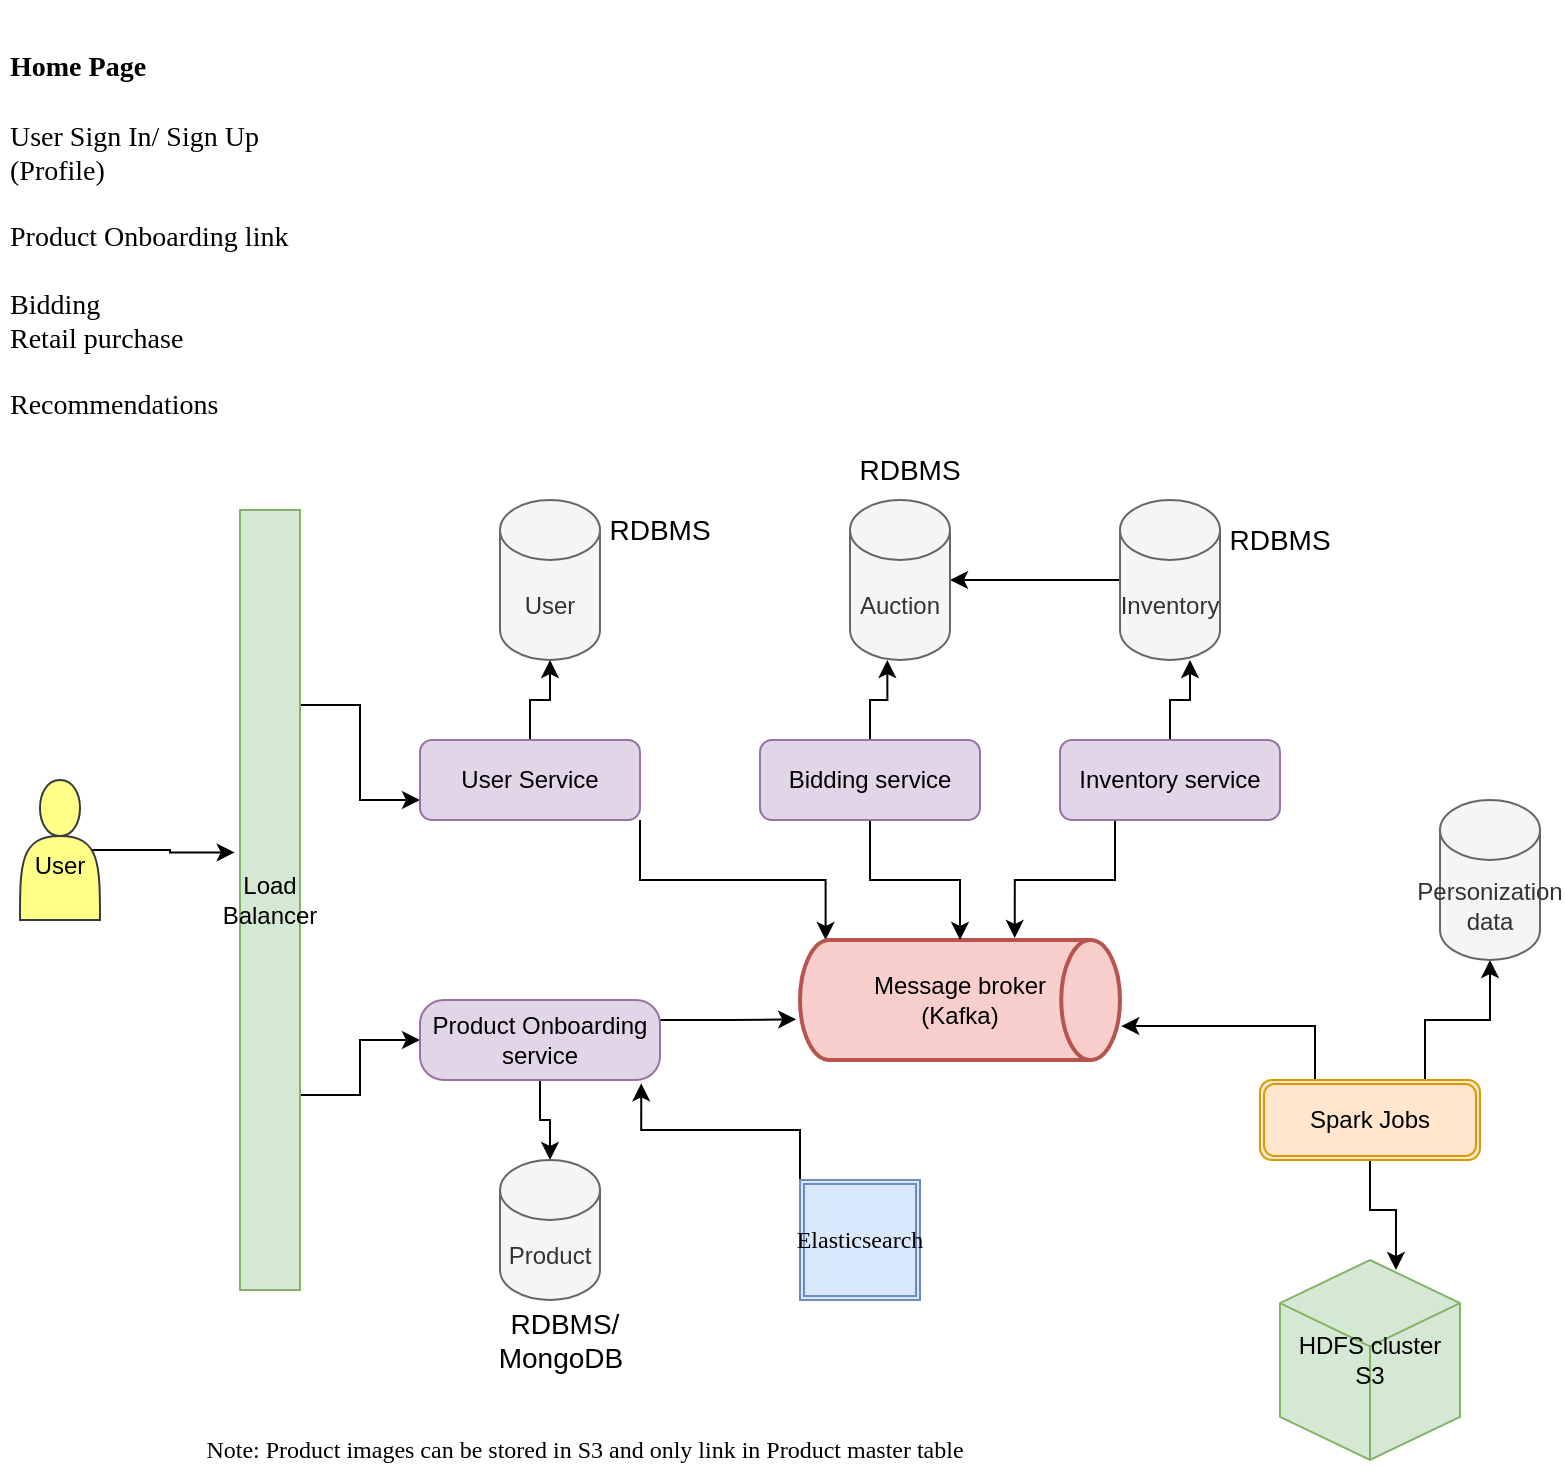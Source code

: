 <mxfile version="20.3.6" type="device" pages="4"><diagram id="lukH3p5fO8p1oxx2QixE" name="Home"><mxGraphModel dx="980" dy="353" grid="1" gridSize="10" guides="1" tooltips="1" connect="1" arrows="1" fold="1" page="1" pageScale="1" pageWidth="850" pageHeight="1100" math="0" shadow="0"><root><mxCell id="0"/><mxCell id="1" parent="0"/><mxCell id="ADfXG-Dv-oqGzgOduL9Z-9" style="edgeStyle=orthogonalEdgeStyle;rounded=0;orthogonalLoop=1;jettySize=auto;html=1;exitX=0.25;exitY=0;exitDx=0;exitDy=0;entryX=0;entryY=0.75;entryDx=0;entryDy=0;" parent="1" source="p2Y91MZjfu_9ifiU-SCw-3" target="p2Y91MZjfu_9ifiU-SCw-4" edge="1"><mxGeometry relative="1" as="geometry"/></mxCell><mxCell id="ADfXG-Dv-oqGzgOduL9Z-10" style="edgeStyle=orthogonalEdgeStyle;rounded=0;orthogonalLoop=1;jettySize=auto;html=1;exitX=0.75;exitY=0;exitDx=0;exitDy=0;entryX=0;entryY=0.5;entryDx=0;entryDy=0;" parent="1" source="p2Y91MZjfu_9ifiU-SCw-3" target="p2Y91MZjfu_9ifiU-SCw-5" edge="1"><mxGeometry relative="1" as="geometry"/></mxCell><mxCell id="p2Y91MZjfu_9ifiU-SCw-3" value="Load Balancer" style="rounded=0;whiteSpace=wrap;html=1;direction=south;flipV=1;flipH=0;fillColor=#d5e8d4;strokeColor=#82b366;" parent="1" vertex="1"><mxGeometry x="180" y="255" width="30" height="390" as="geometry"/></mxCell><mxCell id="p2Y91MZjfu_9ifiU-SCw-8" style="edgeStyle=orthogonalEdgeStyle;rounded=0;orthogonalLoop=1;jettySize=auto;html=1;exitX=0.5;exitY=0;exitDx=0;exitDy=0;entryX=0.5;entryY=1;entryDx=0;entryDy=0;entryPerimeter=0;fontSize=14;" parent="1" source="p2Y91MZjfu_9ifiU-SCw-4" target="p2Y91MZjfu_9ifiU-SCw-6" edge="1"><mxGeometry relative="1" as="geometry"/></mxCell><mxCell id="ADfXG-Dv-oqGzgOduL9Z-7" style="edgeStyle=orthogonalEdgeStyle;rounded=0;orthogonalLoop=1;jettySize=auto;html=1;exitX=1;exitY=1;exitDx=0;exitDy=0;entryX=0.08;entryY=0;entryDx=0;entryDy=0;entryPerimeter=0;" parent="1" source="p2Y91MZjfu_9ifiU-SCw-4" target="ADfXG-Dv-oqGzgOduL9Z-5" edge="1"><mxGeometry relative="1" as="geometry"/></mxCell><mxCell id="p2Y91MZjfu_9ifiU-SCw-4" value="User Service" style="rounded=1;whiteSpace=wrap;html=1;fillColor=#e1d5e7;strokeColor=#9673a6;" parent="1" vertex="1"><mxGeometry x="270" y="370" width="110" height="40" as="geometry"/></mxCell><mxCell id="p2Y91MZjfu_9ifiU-SCw-9" style="edgeStyle=orthogonalEdgeStyle;rounded=0;orthogonalLoop=1;jettySize=auto;html=1;exitX=0.5;exitY=1;exitDx=0;exitDy=0;entryX=0.5;entryY=0;entryDx=0;entryDy=0;entryPerimeter=0;fontSize=14;" parent="1" source="p2Y91MZjfu_9ifiU-SCw-5" target="p2Y91MZjfu_9ifiU-SCw-7" edge="1"><mxGeometry relative="1" as="geometry"/></mxCell><mxCell id="ADfXG-Dv-oqGzgOduL9Z-6" style="edgeStyle=orthogonalEdgeStyle;rounded=0;orthogonalLoop=1;jettySize=auto;html=1;exitX=1;exitY=0.25;exitDx=0;exitDy=0;entryX=-0.012;entryY=0.661;entryDx=0;entryDy=0;entryPerimeter=0;" parent="1" source="p2Y91MZjfu_9ifiU-SCw-5" target="ADfXG-Dv-oqGzgOduL9Z-5" edge="1"><mxGeometry relative="1" as="geometry"/></mxCell><mxCell id="p2Y91MZjfu_9ifiU-SCw-5" value="Product Onboarding service" style="rounded=1;whiteSpace=wrap;html=1;arcSize=30;fillColor=#e1d5e7;strokeColor=#9673a6;" parent="1" vertex="1"><mxGeometry x="270" y="500" width="120" height="40" as="geometry"/></mxCell><mxCell id="p2Y91MZjfu_9ifiU-SCw-6" value="User" style="shape=cylinder3;whiteSpace=wrap;html=1;boundedLbl=1;backgroundOutline=1;size=15;fillColor=#f5f5f5;fontColor=#333333;strokeColor=#666666;" parent="1" vertex="1"><mxGeometry x="310" y="250" width="50" height="80" as="geometry"/></mxCell><mxCell id="p2Y91MZjfu_9ifiU-SCw-7" value="Product" style="shape=cylinder3;whiteSpace=wrap;html=1;boundedLbl=1;backgroundOutline=1;size=15;fillColor=#f5f5f5;fontColor=#333333;strokeColor=#666666;" parent="1" vertex="1"><mxGeometry x="310" y="580" width="50" height="70" as="geometry"/></mxCell><mxCell id="p2Y91MZjfu_9ifiU-SCw-10" value="RDBMS" style="text;html=1;strokeColor=none;fillColor=none;align=center;verticalAlign=middle;whiteSpace=wrap;rounded=0;fontSize=14;" parent="1" vertex="1"><mxGeometry x="360" y="250" width="60" height="30" as="geometry"/></mxCell><mxCell id="p2Y91MZjfu_9ifiU-SCw-11" value="&amp;nbsp;RDBMS/ MongoDB" style="text;html=1;strokeColor=none;fillColor=none;align=center;verticalAlign=middle;whiteSpace=wrap;rounded=0;fontSize=14;" parent="1" vertex="1"><mxGeometry x="293.75" y="660" width="92.5" height="20" as="geometry"/></mxCell><mxCell id="KVOFIjmqTLxlhjPwU1nW-2" style="edgeStyle=orthogonalEdgeStyle;rounded=0;orthogonalLoop=1;jettySize=auto;html=1;exitX=0;exitY=0.5;exitDx=0;exitDy=0;exitPerimeter=0;entryX=1;entryY=0.5;entryDx=0;entryDy=0;entryPerimeter=0;" edge="1" parent="1" source="p2Y91MZjfu_9ifiU-SCw-13" target="KVOFIjmqTLxlhjPwU1nW-1"><mxGeometry relative="1" as="geometry"/></mxCell><mxCell id="p2Y91MZjfu_9ifiU-SCw-13" value="Inventory" style="shape=cylinder3;whiteSpace=wrap;html=1;boundedLbl=1;backgroundOutline=1;size=15;fillColor=#f5f5f5;fontColor=#333333;strokeColor=#666666;" parent="1" vertex="1"><mxGeometry x="620" y="250" width="50" height="80" as="geometry"/></mxCell><mxCell id="p2Y91MZjfu_9ifiU-SCw-19" style="edgeStyle=orthogonalEdgeStyle;rounded=0;orthogonalLoop=1;jettySize=auto;html=1;exitX=0.5;exitY=0;exitDx=0;exitDy=0;entryX=0.7;entryY=1;entryDx=0;entryDy=0;entryPerimeter=0;fontSize=14;" parent="1" source="p2Y91MZjfu_9ifiU-SCw-15" target="p2Y91MZjfu_9ifiU-SCw-13" edge="1"><mxGeometry relative="1" as="geometry"/></mxCell><mxCell id="ADfXG-Dv-oqGzgOduL9Z-8" style="edgeStyle=orthogonalEdgeStyle;rounded=0;orthogonalLoop=1;jettySize=auto;html=1;exitX=0.25;exitY=1;exitDx=0;exitDy=0;entryX=0.671;entryY=-0.017;entryDx=0;entryDy=0;entryPerimeter=0;" parent="1" source="p2Y91MZjfu_9ifiU-SCw-15" target="ADfXG-Dv-oqGzgOduL9Z-5" edge="1"><mxGeometry relative="1" as="geometry"/></mxCell><mxCell id="p2Y91MZjfu_9ifiU-SCw-15" value="Inventory service" style="rounded=1;whiteSpace=wrap;html=1;fillColor=#e1d5e7;strokeColor=#9673a6;" parent="1" vertex="1"><mxGeometry x="590" y="370" width="110" height="40" as="geometry"/></mxCell><mxCell id="p2Y91MZjfu_9ifiU-SCw-17" value="RDBMS" style="text;html=1;strokeColor=none;fillColor=none;align=center;verticalAlign=middle;whiteSpace=wrap;rounded=0;fontSize=14;" parent="1" vertex="1"><mxGeometry x="670" y="255" width="60" height="30" as="geometry"/></mxCell><mxCell id="ADfXG-Dv-oqGzgOduL9Z-17" style="edgeStyle=orthogonalEdgeStyle;rounded=0;orthogonalLoop=1;jettySize=auto;html=1;exitX=0.9;exitY=0.5;exitDx=0;exitDy=0;exitPerimeter=0;entryX=0.561;entryY=1.089;entryDx=0;entryDy=0;entryPerimeter=0;" parent="1" source="ADfXG-Dv-oqGzgOduL9Z-3" target="p2Y91MZjfu_9ifiU-SCw-3" edge="1"><mxGeometry relative="1" as="geometry"/></mxCell><mxCell id="ADfXG-Dv-oqGzgOduL9Z-3" value="&lt;br&gt;User" style="shape=actor;whiteSpace=wrap;html=1;fillColor=#ffff88;strokeColor=#36393d;" parent="1" vertex="1"><mxGeometry x="70" y="390" width="40" height="70" as="geometry"/></mxCell><mxCell id="ADfXG-Dv-oqGzgOduL9Z-5" value="Message broker&lt;br&gt;(Kafka)" style="strokeWidth=2;html=1;shape=mxgraph.flowchart.direct_data;whiteSpace=wrap;fillColor=#f8cecc;strokeColor=#b85450;" parent="1" vertex="1"><mxGeometry x="460" y="470" width="160" height="60" as="geometry"/></mxCell><mxCell id="ADfXG-Dv-oqGzgOduL9Z-14" style="edgeStyle=orthogonalEdgeStyle;rounded=0;orthogonalLoop=1;jettySize=auto;html=1;exitX=0.5;exitY=1;exitDx=0;exitDy=0;entryX=0.644;entryY=0.05;entryDx=0;entryDy=0;entryPerimeter=0;" parent="1" source="ADfXG-Dv-oqGzgOduL9Z-12" target="ADfXG-Dv-oqGzgOduL9Z-13" edge="1"><mxGeometry relative="1" as="geometry"/></mxCell><mxCell id="ADfXG-Dv-oqGzgOduL9Z-16" style="edgeStyle=orthogonalEdgeStyle;rounded=0;orthogonalLoop=1;jettySize=auto;html=1;exitX=0.25;exitY=0;exitDx=0;exitDy=0;entryX=1.004;entryY=0.717;entryDx=0;entryDy=0;entryPerimeter=0;" parent="1" source="ADfXG-Dv-oqGzgOduL9Z-12" target="ADfXG-Dv-oqGzgOduL9Z-5" edge="1"><mxGeometry relative="1" as="geometry"/></mxCell><mxCell id="KVOFIjmqTLxlhjPwU1nW-7" style="edgeStyle=orthogonalEdgeStyle;rounded=0;orthogonalLoop=1;jettySize=auto;html=1;exitX=0.75;exitY=0;exitDx=0;exitDy=0;entryX=0.5;entryY=1;entryDx=0;entryDy=0;entryPerimeter=0;" edge="1" parent="1" source="ADfXG-Dv-oqGzgOduL9Z-12" target="KVOFIjmqTLxlhjPwU1nW-5"><mxGeometry relative="1" as="geometry"/></mxCell><mxCell id="ADfXG-Dv-oqGzgOduL9Z-12" value="Spark Jobs" style="shape=ext;double=1;rounded=1;whiteSpace=wrap;html=1;fillColor=#ffe6cc;strokeColor=#d79b00;" parent="1" vertex="1"><mxGeometry x="690" y="540" width="110" height="40" as="geometry"/></mxCell><mxCell id="ADfXG-Dv-oqGzgOduL9Z-13" value="HDFS cluster S3" style="html=1;whiteSpace=wrap;shape=isoCube2;backgroundOutline=1;isoAngle=15;fillColor=#d5e8d4;strokeColor=#82b366;" parent="1" vertex="1"><mxGeometry x="700" y="630" width="90" height="100" as="geometry"/></mxCell><mxCell id="ADfXG-Dv-oqGzgOduL9Z-19" value="&lt;h1&gt;&lt;font face=&quot;Verdana&quot;&gt;&lt;span style=&quot;font-size: 14px;&quot;&gt;Home Page&lt;/span&gt;&lt;/font&gt;&lt;/h1&gt;&lt;div&gt;&lt;font face=&quot;Verdana&quot;&gt;&lt;span style=&quot;font-size: 14px;&quot;&gt;User Sign In/ Sign Up (Profile)&lt;/span&gt;&lt;/font&gt;&lt;/div&gt;&lt;div&gt;&lt;font face=&quot;Verdana&quot;&gt;&lt;span style=&quot;font-size: 14px;&quot;&gt;&lt;br&gt;&lt;/span&gt;&lt;/font&gt;&lt;/div&gt;&lt;div&gt;&lt;font face=&quot;Verdana&quot;&gt;&lt;span style=&quot;font-size: 14px;&quot;&gt;Product Onboarding link&lt;/span&gt;&lt;/font&gt;&lt;/div&gt;&lt;div&gt;&lt;font face=&quot;Verdana&quot;&gt;&lt;span style=&quot;font-size: 14px;&quot;&gt;&lt;br&gt;&lt;/span&gt;&lt;/font&gt;&lt;/div&gt;&lt;div&gt;&lt;font face=&quot;Verdana&quot;&gt;&lt;span style=&quot;font-size: 14px;&quot;&gt;Bidding&lt;/span&gt;&lt;/font&gt;&lt;/div&gt;&lt;div&gt;&lt;font face=&quot;Verdana&quot;&gt;&lt;span style=&quot;font-size: 14px;&quot;&gt;Retail purchase&lt;/span&gt;&lt;/font&gt;&lt;/div&gt;&lt;div&gt;&lt;font face=&quot;Verdana&quot;&gt;&lt;span style=&quot;font-size: 14px;&quot;&gt;&lt;br&gt;&lt;/span&gt;&lt;/font&gt;&lt;/div&gt;&lt;div&gt;&lt;font face=&quot;Verdana&quot;&gt;&lt;span style=&quot;font-size: 14px;&quot;&gt;Recommendations&lt;/span&gt;&lt;/font&gt;&lt;/div&gt;&lt;div&gt;&lt;font face=&quot;Verdana&quot;&gt;&lt;span style=&quot;font-size: 14px;&quot;&gt;&lt;br&gt;&lt;/span&gt;&lt;/font&gt;&lt;/div&gt;&lt;div&gt;&lt;font face=&quot;Verdana&quot;&gt;&lt;span style=&quot;font-size: 14px;&quot;&gt;&lt;br&gt;&lt;/span&gt;&lt;/font&gt;&lt;/div&gt;" style="text;html=1;strokeColor=none;fillColor=none;spacing=5;spacingTop=-20;whiteSpace=wrap;overflow=hidden;rounded=0;" parent="1" vertex="1"><mxGeometry x="60" y="10" width="160" height="230" as="geometry"/></mxCell><mxCell id="ADfXG-Dv-oqGzgOduL9Z-23" style="edgeStyle=orthogonalEdgeStyle;rounded=0;orthogonalLoop=1;jettySize=auto;html=1;exitX=0;exitY=0;exitDx=0;exitDy=0;entryX=0.922;entryY=1.042;entryDx=0;entryDy=0;entryPerimeter=0;fontFamily=Verdana;fontSize=14;" parent="1" source="ADfXG-Dv-oqGzgOduL9Z-22" target="p2Y91MZjfu_9ifiU-SCw-5" edge="1"><mxGeometry relative="1" as="geometry"/></mxCell><mxCell id="ADfXG-Dv-oqGzgOduL9Z-22" value="&lt;font style=&quot;font-size: 12px;&quot;&gt;Elasticsearch&lt;/font&gt;" style="shape=ext;double=1;whiteSpace=wrap;html=1;aspect=fixed;fontFamily=Verdana;fontSize=14;fillColor=#dae8fc;strokeColor=#6c8ebf;" parent="1" vertex="1"><mxGeometry x="460" y="590" width="60" height="60" as="geometry"/></mxCell><mxCell id="j3RKpVWOJbius33-pxmI-1" value="Note: Product images can be stored in S3 and only link in Product master table" style="text;html=1;strokeColor=none;fillColor=none;align=center;verticalAlign=middle;whiteSpace=wrap;rounded=0;fontFamily=Verdana;fontSize=12;" parent="1" vertex="1"><mxGeometry x="125" y="710" width="455" height="30" as="geometry"/></mxCell><mxCell id="KVOFIjmqTLxlhjPwU1nW-1" value="Auction" style="shape=cylinder3;whiteSpace=wrap;html=1;boundedLbl=1;backgroundOutline=1;size=15;fillColor=#f5f5f5;fontColor=#333333;strokeColor=#666666;" vertex="1" parent="1"><mxGeometry x="485" y="250" width="50" height="80" as="geometry"/></mxCell><mxCell id="KVOFIjmqTLxlhjPwU1nW-3" value="RDBMS" style="text;html=1;strokeColor=none;fillColor=none;align=center;verticalAlign=middle;whiteSpace=wrap;rounded=0;fontSize=14;" vertex="1" parent="1"><mxGeometry x="485" y="220" width="60" height="30" as="geometry"/></mxCell><mxCell id="KVOFIjmqTLxlhjPwU1nW-5" value="Personization data" style="shape=cylinder3;whiteSpace=wrap;html=1;boundedLbl=1;backgroundOutline=1;size=15;fillColor=#f5f5f5;fontColor=#333333;strokeColor=#666666;" vertex="1" parent="1"><mxGeometry x="780" y="400" width="50" height="80" as="geometry"/></mxCell><mxCell id="_g8vi9ZaPrAj5aMDph7i-2" style="edgeStyle=orthogonalEdgeStyle;rounded=0;orthogonalLoop=1;jettySize=auto;html=1;exitX=0.5;exitY=0;exitDx=0;exitDy=0;entryX=0.373;entryY=1;entryDx=0;entryDy=0;entryPerimeter=0;" edge="1" parent="1" source="_g8vi9ZaPrAj5aMDph7i-1" target="KVOFIjmqTLxlhjPwU1nW-1"><mxGeometry relative="1" as="geometry"/></mxCell><mxCell id="_g8vi9ZaPrAj5aMDph7i-3" style="edgeStyle=orthogonalEdgeStyle;rounded=0;orthogonalLoop=1;jettySize=auto;html=1;exitX=0.5;exitY=1;exitDx=0;exitDy=0;" edge="1" parent="1" source="_g8vi9ZaPrAj5aMDph7i-1" target="ADfXG-Dv-oqGzgOduL9Z-5"><mxGeometry relative="1" as="geometry"/></mxCell><mxCell id="_g8vi9ZaPrAj5aMDph7i-1" value="Bidding service" style="rounded=1;whiteSpace=wrap;html=1;fillColor=#e1d5e7;strokeColor=#9673a6;" vertex="1" parent="1"><mxGeometry x="440" y="370" width="110" height="40" as="geometry"/></mxCell></root></mxGraphModel></diagram><diagram name="Search" id="cRb8NhNUZu5Jzl_0122Q"><mxGraphModel dx="980" dy="353" grid="1" gridSize="10" guides="1" tooltips="1" connect="1" arrows="1" fold="1" page="1" pageScale="1" pageWidth="850" pageHeight="1100" math="0" shadow="0"><root><mxCell id="mK_ak25LHupeNNMOs3RE-0"/><mxCell id="mK_ak25LHupeNNMOs3RE-1" parent="mK_ak25LHupeNNMOs3RE-0"/><mxCell id="mK_ak25LHupeNNMOs3RE-2" style="edgeStyle=orthogonalEdgeStyle;rounded=0;orthogonalLoop=1;jettySize=auto;html=1;exitX=0.25;exitY=0;exitDx=0;exitDy=0;entryX=0;entryY=0.75;entryDx=0;entryDy=0;" parent="mK_ak25LHupeNNMOs3RE-1" source="mK_ak25LHupeNNMOs3RE-4" target="mK_ak25LHupeNNMOs3RE-7" edge="1"><mxGeometry relative="1" as="geometry"/></mxCell><mxCell id="mK_ak25LHupeNNMOs3RE-4" value="Load Balancer" style="rounded=0;whiteSpace=wrap;html=1;direction=south;flipV=1;flipH=0;fillColor=#d5e8d4;strokeColor=#82b366;" parent="mK_ak25LHupeNNMOs3RE-1" vertex="1"><mxGeometry x="180" y="255" width="30" height="390" as="geometry"/></mxCell><mxCell id="hKSQdEYNaNc6eJDJRqdT-0" style="edgeStyle=orthogonalEdgeStyle;rounded=0;orthogonalLoop=1;jettySize=auto;html=1;exitX=1;exitY=0.25;exitDx=0;exitDy=0;entryX=0;entryY=0.333;entryDx=0;entryDy=0;entryPerimeter=0;fontFamily=Verdana;fontSize=12;" parent="mK_ak25LHupeNNMOs3RE-1" source="mK_ak25LHupeNNMOs3RE-7" target="mK_ak25LHupeNNMOs3RE-22" edge="1"><mxGeometry relative="1" as="geometry"/></mxCell><mxCell id="6Uv1hm6WDyUhLSF3SJPL-3" style="edgeStyle=orthogonalEdgeStyle;rounded=0;orthogonalLoop=1;jettySize=auto;html=1;exitX=1;exitY=0.5;exitDx=0;exitDy=0;fontFamily=Verdana;fontSize=12;" parent="mK_ak25LHupeNNMOs3RE-1" source="mK_ak25LHupeNNMOs3RE-7" edge="1"><mxGeometry relative="1" as="geometry"><mxPoint x="500" y="520" as="targetPoint"/></mxGeometry></mxCell><mxCell id="JFZSNwjQ375vv8xPk3Ev-2" style="edgeStyle=orthogonalEdgeStyle;rounded=0;orthogonalLoop=1;jettySize=auto;html=1;exitX=0.25;exitY=1;exitDx=0;exitDy=0;entryX=0.561;entryY=0.008;entryDx=0;entryDy=0;entryPerimeter=0;fontFamily=Verdana;fontSize=12;" parent="mK_ak25LHupeNNMOs3RE-1" source="mK_ak25LHupeNNMOs3RE-7" target="mK_ak25LHupeNNMOs3RE-10" edge="1"><mxGeometry relative="1" as="geometry"/></mxCell><mxCell id="mK_ak25LHupeNNMOs3RE-7" value="Search Product" style="rounded=1;whiteSpace=wrap;html=1;fillColor=#e1d5e7;strokeColor=#9673a6;" parent="mK_ak25LHupeNNMOs3RE-1" vertex="1"><mxGeometry x="280" y="370" width="110" height="40" as="geometry"/></mxCell><mxCell id="mK_ak25LHupeNNMOs3RE-10" value="Filter Service" style="rounded=1;whiteSpace=wrap;html=1;arcSize=30;fillColor=#e1d5e7;strokeColor=#9673a6;" parent="mK_ak25LHupeNNMOs3RE-1" vertex="1"><mxGeometry x="240" y="560" width="120" height="40" as="geometry"/></mxCell><mxCell id="6mE4zVNf5d0W2PYtagZT-0" style="edgeStyle=orthogonalEdgeStyle;rounded=0;orthogonalLoop=1;jettySize=auto;html=1;exitX=0.5;exitY=0;exitDx=0;exitDy=0;exitPerimeter=0;entryX=0.897;entryY=1.067;entryDx=0;entryDy=0;entryPerimeter=0;" edge="1" parent="mK_ak25LHupeNNMOs3RE-1" source="mK_ak25LHupeNNMOs3RE-12" target="mK_ak25LHupeNNMOs3RE-7"><mxGeometry relative="1" as="geometry"><mxPoint x="380" y="420" as="targetPoint"/></mxGeometry></mxCell><mxCell id="mK_ak25LHupeNNMOs3RE-12" value="Product" style="shape=cylinder3;whiteSpace=wrap;html=1;boundedLbl=1;backgroundOutline=1;size=15;fillColor=#f5f5f5;fontColor=#333333;strokeColor=#666666;" parent="mK_ak25LHupeNNMOs3RE-1" vertex="1"><mxGeometry x="375" y="560" width="50" height="70" as="geometry"/></mxCell><mxCell id="mK_ak25LHupeNNMOs3RE-22" value="Message broker&lt;br&gt;(Kafka)" style="strokeWidth=2;html=1;shape=mxgraph.flowchart.direct_data;whiteSpace=wrap;fillColor=#f8cecc;strokeColor=#b85450;" parent="mK_ak25LHupeNNMOs3RE-1" vertex="1"><mxGeometry x="530" y="360" width="160" height="60" as="geometry"/></mxCell><mxCell id="mK_ak25LHupeNNMOs3RE-23" style="edgeStyle=orthogonalEdgeStyle;rounded=0;orthogonalLoop=1;jettySize=auto;html=1;exitX=0.5;exitY=1;exitDx=0;exitDy=0;entryX=0.644;entryY=0.05;entryDx=0;entryDy=0;entryPerimeter=0;" parent="mK_ak25LHupeNNMOs3RE-1" source="mK_ak25LHupeNNMOs3RE-25" target="mK_ak25LHupeNNMOs3RE-26" edge="1"><mxGeometry relative="1" as="geometry"/></mxCell><mxCell id="mK_ak25LHupeNNMOs3RE-24" style="edgeStyle=orthogonalEdgeStyle;rounded=0;orthogonalLoop=1;jettySize=auto;html=1;exitX=0.25;exitY=0;exitDx=0;exitDy=0;entryX=1.004;entryY=0.717;entryDx=0;entryDy=0;entryPerimeter=0;" parent="mK_ak25LHupeNNMOs3RE-1" source="mK_ak25LHupeNNMOs3RE-25" target="mK_ak25LHupeNNMOs3RE-22" edge="1"><mxGeometry relative="1" as="geometry"/></mxCell><mxCell id="mK_ak25LHupeNNMOs3RE-25" value="Spark Jobs" style="shape=ext;double=1;rounded=1;whiteSpace=wrap;html=1;fillColor=#ffe6cc;strokeColor=#d79b00;" parent="mK_ak25LHupeNNMOs3RE-1" vertex="1"><mxGeometry x="690" y="540" width="110" height="40" as="geometry"/></mxCell><mxCell id="mK_ak25LHupeNNMOs3RE-26" value="HDFS cluster" style="html=1;whiteSpace=wrap;shape=isoCube2;backgroundOutline=1;isoAngle=15;fillColor=#d5e8d4;strokeColor=#82b366;" parent="mK_ak25LHupeNNMOs3RE-1" vertex="1"><mxGeometry x="700" y="630" width="90" height="100" as="geometry"/></mxCell><mxCell id="mK_ak25LHupeNNMOs3RE-27" value="&lt;h1&gt;&lt;font face=&quot;Verdana&quot;&gt;&lt;span style=&quot;font-size: 14px;&quot;&gt;Search&lt;/span&gt;&lt;/font&gt;&lt;/h1&gt;&lt;div&gt;&lt;font face=&quot;Verdana&quot;&gt;&lt;span style=&quot;font-size: 14px;&quot;&gt;Filter&amp;nbsp; (locale based availability)&lt;/span&gt;&lt;/font&gt;&lt;/div&gt;&lt;div&gt;&lt;font face=&quot;Verdana&quot;&gt;&lt;span style=&quot;font-size: 14px;&quot;&gt;&lt;br&gt;&lt;/span&gt;&lt;/font&gt;&lt;/div&gt;&lt;div&gt;&lt;font face=&quot;Verdana&quot;&gt;&lt;span style=&quot;font-size: 14px;&quot;&gt;Recommendations&lt;/span&gt;&lt;/font&gt;&lt;/div&gt;&lt;div&gt;&lt;font face=&quot;Verdana&quot;&gt;&lt;span style=&quot;font-size: 14px;&quot;&gt;&lt;br&gt;&lt;/span&gt;&lt;/font&gt;&lt;/div&gt;" style="text;html=1;strokeColor=none;fillColor=none;spacing=5;spacingTop=-20;whiteSpace=wrap;overflow=hidden;rounded=0;" parent="mK_ak25LHupeNNMOs3RE-1" vertex="1"><mxGeometry x="60" y="30" width="180" height="130" as="geometry"/></mxCell><mxCell id="mK_ak25LHupeNNMOs3RE-29" value="&lt;font style=&quot;font-size: 12px;&quot;&gt;Elasticsearch&lt;/font&gt;" style="shape=ext;double=1;whiteSpace=wrap;html=1;aspect=fixed;fontFamily=Verdana;fontSize=14;fillColor=#dae8fc;strokeColor=#6c8ebf;" parent="mK_ak25LHupeNNMOs3RE-1" vertex="1"><mxGeometry x="490" y="520" width="60" height="60" as="geometry"/></mxCell><mxCell id="JCjyDSWZ50EBeEgoNJ-9-1" style="edgeStyle=orthogonalEdgeStyle;rounded=0;orthogonalLoop=1;jettySize=auto;html=1;exitX=1;exitY=0.75;exitDx=0;exitDy=0;entryX=0.342;entryY=1.067;entryDx=0;entryDy=0;entryPerimeter=0;fontFamily=Verdana;fontSize=12;" parent="mK_ak25LHupeNNMOs3RE-1" source="JCjyDSWZ50EBeEgoNJ-9-0" target="mK_ak25LHupeNNMOs3RE-4" edge="1"><mxGeometry relative="1" as="geometry"/></mxCell><mxCell id="JCjyDSWZ50EBeEgoNJ-9-0" value="&lt;br&gt;User" style="shape=actor;whiteSpace=wrap;html=1;fillColor=#ffff88;strokeColor=#36393d;" parent="mK_ak25LHupeNNMOs3RE-1" vertex="1"><mxGeometry x="70" y="460" width="40" height="70" as="geometry"/></mxCell><mxCell id="vgkmLf4KWtFmZXum4EOo-0" style="edgeStyle=orthogonalEdgeStyle;rounded=0;orthogonalLoop=1;jettySize=auto;html=1;exitX=0.83;exitY=-0.05;exitDx=0;exitDy=0;entryX=0.5;entryY=1;entryDx=0;entryDy=0;entryPerimeter=0;exitPerimeter=0;" edge="1" parent="mK_ak25LHupeNNMOs3RE-1" target="vgkmLf4KWtFmZXum4EOo-1" source="mK_ak25LHupeNNMOs3RE-25"><mxGeometry relative="1" as="geometry"><mxPoint x="770" y="490" as="sourcePoint"/></mxGeometry></mxCell><mxCell id="vgkmLf4KWtFmZXum4EOo-1" value="Personization data" style="shape=cylinder3;whiteSpace=wrap;html=1;boundedLbl=1;backgroundOutline=1;size=15;fillColor=#f5f5f5;fontColor=#333333;strokeColor=#666666;" vertex="1" parent="mK_ak25LHupeNNMOs3RE-1"><mxGeometry x="790" y="360" width="50" height="80" as="geometry"/></mxCell></root></mxGraphModel></diagram><diagram name="Cart" id="uGU93TPWLfjnw1oOnQEU"><mxGraphModel dx="980" dy="353" grid="1" gridSize="10" guides="1" tooltips="1" connect="1" arrows="1" fold="1" page="1" pageScale="1" pageWidth="850" pageHeight="1100" math="0" shadow="0"><root><mxCell id="s2Dy-tLnYzdZkVMam4q4-0"/><mxCell id="s2Dy-tLnYzdZkVMam4q4-1" parent="s2Dy-tLnYzdZkVMam4q4-0"/><mxCell id="s2Dy-tLnYzdZkVMam4q4-2" style="edgeStyle=orthogonalEdgeStyle;rounded=0;orthogonalLoop=1;jettySize=auto;html=1;exitX=0.25;exitY=0;exitDx=0;exitDy=0;entryX=0;entryY=0.75;entryDx=0;entryDy=0;" parent="s2Dy-tLnYzdZkVMam4q4-1" source="s2Dy-tLnYzdZkVMam4q4-3" target="s2Dy-tLnYzdZkVMam4q4-8" edge="1"><mxGeometry relative="1" as="geometry"/></mxCell><mxCell id="s2Dy-tLnYzdZkVMam4q4-3" value="Load Balancer" style="rounded=0;whiteSpace=wrap;html=1;direction=south;flipV=1;flipH=0;fillColor=#d5e8d4;strokeColor=#82b366;" parent="s2Dy-tLnYzdZkVMam4q4-1" vertex="1"><mxGeometry x="180" y="255" width="30" height="390" as="geometry"/></mxCell><mxCell id="jPyai-fDe0F4VU1Ef96t-0" style="edgeStyle=orthogonalEdgeStyle;rounded=0;orthogonalLoop=1;jettySize=auto;html=1;exitX=0.75;exitY=1;exitDx=0;exitDy=0;entryX=0.145;entryY=0;entryDx=0;entryDy=4.35;entryPerimeter=0;fontFamily=Verdana;fontSize=12;" parent="s2Dy-tLnYzdZkVMam4q4-1" source="s2Dy-tLnYzdZkVMam4q4-8" target="s2Dy-tLnYzdZkVMam4q4-12" edge="1"><mxGeometry relative="1" as="geometry"/></mxCell><mxCell id="jPyai-fDe0F4VU1Ef96t-6" style="edgeStyle=orthogonalEdgeStyle;rounded=0;orthogonalLoop=1;jettySize=auto;html=1;exitX=1;exitY=0.5;exitDx=0;exitDy=0;fontFamily=Verdana;fontSize=12;" parent="s2Dy-tLnYzdZkVMam4q4-1" source="s2Dy-tLnYzdZkVMam4q4-8" target="jPyai-fDe0F4VU1Ef96t-1" edge="1"><mxGeometry relative="1" as="geometry"/></mxCell><mxCell id="jPyai-fDe0F4VU1Ef96t-8" style="edgeStyle=orthogonalEdgeStyle;rounded=0;orthogonalLoop=1;jettySize=auto;html=1;exitX=1;exitY=1;exitDx=0;exitDy=0;fontFamily=Verdana;fontSize=12;" parent="s2Dy-tLnYzdZkVMam4q4-1" source="s2Dy-tLnYzdZkVMam4q4-8" edge="1"><mxGeometry relative="1" as="geometry"><mxPoint x="500" y="420" as="targetPoint"/></mxGeometry></mxCell><mxCell id="s2Dy-tLnYzdZkVMam4q4-8" value="Cart Service" style="rounded=1;whiteSpace=wrap;html=1;fillColor=#e1d5e7;strokeColor=#9673a6;" parent="s2Dy-tLnYzdZkVMam4q4-1" vertex="1"><mxGeometry x="260" y="290" width="110" height="40" as="geometry"/></mxCell><mxCell id="jPyai-fDe0F4VU1Ef96t-10" style="edgeStyle=orthogonalEdgeStyle;rounded=0;orthogonalLoop=1;jettySize=auto;html=1;exitX=0.5;exitY=0;exitDx=0;exitDy=0;entryX=0.354;entryY=1.061;entryDx=0;entryDy=0;entryPerimeter=0;fontFamily=Verdana;fontSize=12;" parent="s2Dy-tLnYzdZkVMam4q4-1" source="s2Dy-tLnYzdZkVMam4q4-10" target="s2Dy-tLnYzdZkVMam4q4-16" edge="1"><mxGeometry relative="1" as="geometry"/></mxCell><mxCell id="jPyai-fDe0F4VU1Ef96t-11" style="edgeStyle=orthogonalEdgeStyle;rounded=0;orthogonalLoop=1;jettySize=auto;html=1;exitX=0;exitY=0.5;exitDx=0;exitDy=0;entryX=1;entryY=0.5;entryDx=0;entryDy=0;fontFamily=Verdana;fontSize=12;" parent="s2Dy-tLnYzdZkVMam4q4-1" source="s2Dy-tLnYzdZkVMam4q4-10" target="jPyai-fDe0F4VU1Ef96t-9" edge="1"><mxGeometry relative="1" as="geometry"/></mxCell><mxCell id="s2Dy-tLnYzdZkVMam4q4-10" value="Order Tracking System" style="rounded=1;whiteSpace=wrap;html=1;arcSize=30;fillColor=#e1d5e7;strokeColor=#9673a6;" parent="s2Dy-tLnYzdZkVMam4q4-1" vertex="1"><mxGeometry x="500" y="560" width="120" height="40" as="geometry"/></mxCell><mxCell id="s2Dy-tLnYzdZkVMam4q4-12" value="Cart" style="shape=cylinder3;whiteSpace=wrap;html=1;boundedLbl=1;backgroundOutline=1;size=15;fillColor=#f5f5f5;fontColor=#333333;strokeColor=#666666;" parent="s2Dy-tLnYzdZkVMam4q4-1" vertex="1"><mxGeometry x="365" y="450" width="50" height="70" as="geometry"/></mxCell><mxCell id="s2Dy-tLnYzdZkVMam4q4-16" value="Message broker&lt;br&gt;(Kafka)" style="strokeWidth=2;html=1;shape=mxgraph.flowchart.direct_data;whiteSpace=wrap;fillColor=#f8cecc;strokeColor=#b85450;" parent="s2Dy-tLnYzdZkVMam4q4-1" vertex="1"><mxGeometry x="500" y="410" width="160" height="60" as="geometry"/></mxCell><mxCell id="s2Dy-tLnYzdZkVMam4q4-17" style="edgeStyle=orthogonalEdgeStyle;rounded=0;orthogonalLoop=1;jettySize=auto;html=1;exitX=0.5;exitY=1;exitDx=0;exitDy=0;entryX=0.644;entryY=0.05;entryDx=0;entryDy=0;entryPerimeter=0;" parent="s2Dy-tLnYzdZkVMam4q4-1" source="s2Dy-tLnYzdZkVMam4q4-19" target="s2Dy-tLnYzdZkVMam4q4-20" edge="1"><mxGeometry relative="1" as="geometry"/></mxCell><mxCell id="s2Dy-tLnYzdZkVMam4q4-18" style="edgeStyle=orthogonalEdgeStyle;rounded=0;orthogonalLoop=1;jettySize=auto;html=1;exitX=0.25;exitY=0;exitDx=0;exitDy=0;entryX=1.004;entryY=0.717;entryDx=0;entryDy=0;entryPerimeter=0;" parent="s2Dy-tLnYzdZkVMam4q4-1" source="s2Dy-tLnYzdZkVMam4q4-19" target="s2Dy-tLnYzdZkVMam4q4-16" edge="1"><mxGeometry relative="1" as="geometry"/></mxCell><mxCell id="s2Dy-tLnYzdZkVMam4q4-19" value="Spark Jobs" style="shape=ext;double=1;rounded=1;whiteSpace=wrap;html=1;fillColor=#ffe6cc;strokeColor=#d79b00;" parent="s2Dy-tLnYzdZkVMam4q4-1" vertex="1"><mxGeometry x="690" y="500" width="110" height="40" as="geometry"/></mxCell><mxCell id="s2Dy-tLnYzdZkVMam4q4-20" value="HDFS cluster" style="html=1;whiteSpace=wrap;shape=isoCube2;backgroundOutline=1;isoAngle=15;fillColor=#d5e8d4;strokeColor=#82b366;" parent="s2Dy-tLnYzdZkVMam4q4-1" vertex="1"><mxGeometry x="700" y="590" width="90" height="100" as="geometry"/></mxCell><mxCell id="s2Dy-tLnYzdZkVMam4q4-21" value="&lt;h1&gt;&lt;font face=&quot;Verdana&quot;&gt;&lt;span style=&quot;font-size: 14px;&quot;&gt;Cart&lt;/span&gt;&lt;/font&gt;&lt;/h1&gt;&lt;div&gt;&lt;font face=&quot;Verdana&quot;&gt;&lt;span style=&quot;font-size: 14px;&quot;&gt;Add to Cart&lt;/span&gt;&lt;/font&gt;&lt;/div&gt;&lt;div&gt;&lt;span style=&quot;font-size: 14px; font-family: Verdana; background-color: initial;&quot;&gt;&lt;br&gt;&lt;/span&gt;&lt;/div&gt;&lt;div&gt;&lt;span style=&quot;font-size: 14px; font-family: Verdana; background-color: initial;&quot;&gt;Payment&lt;/span&gt;&lt;br&gt;&lt;/div&gt;&lt;div&gt;&lt;font face=&quot;Verdana&quot;&gt;&lt;span style=&quot;font-size: 14px;&quot;&gt;&lt;br&gt;&lt;/span&gt;&lt;/font&gt;&lt;/div&gt;&lt;div&gt;&lt;font face=&quot;Verdana&quot;&gt;&lt;span style=&quot;font-size: 14px;&quot;&gt;Order Tracking&lt;/span&gt;&lt;/font&gt;&lt;/div&gt;&lt;div&gt;&lt;font face=&quot;Verdana&quot;&gt;&lt;span style=&quot;font-size: 14px;&quot;&gt;&lt;br&gt;&lt;/span&gt;&lt;/font&gt;&lt;/div&gt;&lt;div&gt;&lt;font face=&quot;Verdana&quot;&gt;&lt;span style=&quot;font-size: 14px;&quot;&gt;Usage Analytics&lt;/span&gt;&lt;/font&gt;&lt;/div&gt;&lt;div&gt;&lt;font face=&quot;Verdana&quot;&gt;&lt;span style=&quot;font-size: 14px;&quot;&gt;&lt;br&gt;&lt;/span&gt;&lt;/font&gt;&lt;/div&gt;" style="text;html=1;strokeColor=none;fillColor=none;spacing=5;spacingTop=-20;whiteSpace=wrap;overflow=hidden;rounded=0;" parent="s2Dy-tLnYzdZkVMam4q4-1" vertex="1"><mxGeometry x="60" y="30" width="170" height="180" as="geometry"/></mxCell><mxCell id="093es1SxjhdTbzD5AECQ-1" style="edgeStyle=orthogonalEdgeStyle;rounded=0;orthogonalLoop=1;jettySize=auto;html=1;exitX=1;exitY=0.75;exitDx=0;exitDy=0;fontFamily=Verdana;fontSize=12;" parent="s2Dy-tLnYzdZkVMam4q4-1" source="093es1SxjhdTbzD5AECQ-0" edge="1"><mxGeometry relative="1" as="geometry"><mxPoint x="170" y="463" as="targetPoint"/></mxGeometry></mxCell><mxCell id="093es1SxjhdTbzD5AECQ-0" value="&lt;br&gt;User" style="shape=actor;whiteSpace=wrap;html=1;fillColor=#ffff88;strokeColor=#36393d;" parent="s2Dy-tLnYzdZkVMam4q4-1" vertex="1"><mxGeometry x="50" y="410" width="40" height="70" as="geometry"/></mxCell><mxCell id="jPyai-fDe0F4VU1Ef96t-7" style="edgeStyle=orthogonalEdgeStyle;rounded=0;orthogonalLoop=1;jettySize=auto;html=1;exitX=0.75;exitY=1;exitDx=0;exitDy=0;entryX=0.225;entryY=-0.006;entryDx=0;entryDy=0;entryPerimeter=0;fontFamily=Verdana;fontSize=12;" parent="s2Dy-tLnYzdZkVMam4q4-1" source="jPyai-fDe0F4VU1Ef96t-1" target="s2Dy-tLnYzdZkVMam4q4-16" edge="1"><mxGeometry relative="1" as="geometry"/></mxCell><mxCell id="jPyai-fDe0F4VU1Ef96t-1" value="Payment service" style="rounded=1;whiteSpace=wrap;html=1;fontFamily=Verdana;fontSize=12;fillColor=#e1d5e7;strokeColor=#9673a6;" parent="s2Dy-tLnYzdZkVMam4q4-1" vertex="1"><mxGeometry x="450" y="290" width="120" height="40" as="geometry"/></mxCell><mxCell id="QbkDY2z4VhPPqpV7QHTs-1" style="edgeStyle=orthogonalEdgeStyle;rounded=0;orthogonalLoop=1;jettySize=auto;html=1;exitX=0.25;exitY=1;exitDx=0;exitDy=0;entryX=0.872;entryY=0.033;entryDx=0;entryDy=0;entryPerimeter=0;" edge="1" parent="s2Dy-tLnYzdZkVMam4q4-1" source="jPyai-fDe0F4VU1Ef96t-2" target="jPyai-fDe0F4VU1Ef96t-1"><mxGeometry relative="1" as="geometry"/></mxCell><mxCell id="jPyai-fDe0F4VU1Ef96t-2" value="Filter Service" style="rounded=1;whiteSpace=wrap;html=1;fontFamily=Verdana;fontSize=12;fillColor=#e1d5e7;strokeColor=#9673a6;" parent="s2Dy-tLnYzdZkVMam4q4-1" vertex="1"><mxGeometry x="560" y="180" width="110" height="40" as="geometry"/></mxCell><mxCell id="QbkDY2z4VhPPqpV7QHTs-2" style="edgeStyle=orthogonalEdgeStyle;rounded=0;orthogonalLoop=1;jettySize=auto;html=1;exitX=0.75;exitY=1;exitDx=0;exitDy=0;entryX=0.383;entryY=0;entryDx=0;entryDy=0;entryPerimeter=0;" edge="1" parent="s2Dy-tLnYzdZkVMam4q4-1" source="jPyai-fDe0F4VU1Ef96t-3" target="jPyai-fDe0F4VU1Ef96t-1"><mxGeometry relative="1" as="geometry"/></mxCell><mxCell id="jPyai-fDe0F4VU1Ef96t-3" value="Inventory Service" style="rounded=1;whiteSpace=wrap;html=1;fontFamily=Verdana;fontSize=12;fillColor=#e1d5e7;strokeColor=#9673a6;" parent="s2Dy-tLnYzdZkVMam4q4-1" vertex="1"><mxGeometry x="315" y="180" width="110" height="40" as="geometry"/></mxCell><mxCell id="jPyai-fDe0F4VU1Ef96t-9" value="User Service" style="rounded=1;whiteSpace=wrap;html=1;arcSize=30;fillColor=#e1d5e7;strokeColor=#9673a6;" parent="s2Dy-tLnYzdZkVMam4q4-1" vertex="1"><mxGeometry x="315" y="560" width="120" height="40" as="geometry"/></mxCell><mxCell id="DAO7hSqzEzlKsP5B57rR-0" value="RDBMS" style="text;html=1;strokeColor=none;fillColor=none;align=center;verticalAlign=middle;whiteSpace=wrap;rounded=0;fontFamily=Verdana;fontSize=12;" parent="s2Dy-tLnYzdZkVMam4q4-1" vertex="1"><mxGeometry x="300" y="470" width="60" height="30" as="geometry"/></mxCell><mxCell id="VbKXSUkWVMaxW23U0hJF-1" style="edgeStyle=orthogonalEdgeStyle;rounded=0;orthogonalLoop=1;jettySize=auto;html=1;exitX=0.5;exitY=1;exitDx=0;exitDy=0;entryX=0.5;entryY=0;entryDx=0;entryDy=0;" edge="1" parent="s2Dy-tLnYzdZkVMam4q4-1" source="VbKXSUkWVMaxW23U0hJF-0" target="jPyai-fDe0F4VU1Ef96t-1"><mxGeometry relative="1" as="geometry"/></mxCell><mxCell id="VbKXSUkWVMaxW23U0hJF-0" value="Bidding service" style="rounded=1;whiteSpace=wrap;html=1;fontFamily=Verdana;fontSize=12;fillColor=#e1d5e7;strokeColor=#9673a6;" vertex="1" parent="s2Dy-tLnYzdZkVMam4q4-1"><mxGeometry x="450" y="120" width="110" height="40" as="geometry"/></mxCell><mxCell id="Me56gg4rPZEwBz3cd1Yh-0" style="edgeStyle=orthogonalEdgeStyle;rounded=0;orthogonalLoop=1;jettySize=auto;html=1;exitX=0.75;exitY=0;exitDx=0;exitDy=0;entryX=0.5;entryY=1;entryDx=0;entryDy=0;entryPerimeter=0;" edge="1" parent="s2Dy-tLnYzdZkVMam4q4-1" target="Me56gg4rPZEwBz3cd1Yh-1" source="s2Dy-tLnYzdZkVMam4q4-19"><mxGeometry relative="1" as="geometry"><mxPoint x="760" y="480" as="sourcePoint"/></mxGeometry></mxCell><mxCell id="Me56gg4rPZEwBz3cd1Yh-1" value="Personization data" style="shape=cylinder3;whiteSpace=wrap;html=1;boundedLbl=1;backgroundOutline=1;size=15;fillColor=#f5f5f5;fontColor=#333333;strokeColor=#666666;" vertex="1" parent="s2Dy-tLnYzdZkVMam4q4-1"><mxGeometry x="768.7" y="302" width="50" height="80" as="geometry"/></mxCell></root></mxGraphModel></diagram><diagram name="Overall System" id="9ATw1lyUhQnzbCwQPjzj"><mxGraphModel dx="1830" dy="1453" grid="1" gridSize="10" guides="1" tooltips="1" connect="1" arrows="1" fold="1" page="1" pageScale="1" pageWidth="850" pageHeight="1100" math="0" shadow="0"><root><mxCell id="zL9MUtCtlisBvqyzLiGa-0"/><mxCell id="zL9MUtCtlisBvqyzLiGa-1" parent="zL9MUtCtlisBvqyzLiGa-0"/><mxCell id="jQ8_NpVlONqkCoSzfRty-0" style="edgeStyle=orthogonalEdgeStyle;rounded=0;orthogonalLoop=1;jettySize=auto;html=1;exitX=0.25;exitY=0;exitDx=0;exitDy=0;entryX=0;entryY=0.25;entryDx=0;entryDy=0;" edge="1" parent="zL9MUtCtlisBvqyzLiGa-1" source="zL9MUtCtlisBvqyzLiGa-3" target="JdgRdEKrK0U-klPk9W2J-1"><mxGeometry relative="1" as="geometry"/></mxCell><mxCell id="jQ8_NpVlONqkCoSzfRty-7" style="edgeStyle=orthogonalEdgeStyle;rounded=0;orthogonalLoop=1;jettySize=auto;html=1;exitX=0.75;exitY=0;exitDx=0;exitDy=0;entryX=0;entryY=0.75;entryDx=0;entryDy=0;" edge="1" parent="zL9MUtCtlisBvqyzLiGa-1" source="zL9MUtCtlisBvqyzLiGa-3" target="zL9MUtCtlisBvqyzLiGa-7"><mxGeometry relative="1" as="geometry"/></mxCell><mxCell id="zL9MUtCtlisBvqyzLiGa-3" value="Load Balancer" style="rounded=0;html=1;direction=south;flipV=1;flipH=0;fillColor=#d5e8d4;strokeColor=none;verticalAlign=middle;" vertex="1" parent="zL9MUtCtlisBvqyzLiGa-1"><mxGeometry x="40" y="-3" width="40" height="690" as="geometry"/></mxCell><mxCell id="zL9MUtCtlisBvqyzLiGa-4" style="edgeStyle=orthogonalEdgeStyle;rounded=0;orthogonalLoop=1;jettySize=auto;html=1;exitX=0.75;exitY=1;exitDx=0;exitDy=0;entryX=0.145;entryY=0;entryDx=0;entryDy=4.35;entryPerimeter=0;fontFamily=Verdana;fontSize=12;" edge="1" parent="zL9MUtCtlisBvqyzLiGa-1" source="zL9MUtCtlisBvqyzLiGa-7" target="zL9MUtCtlisBvqyzLiGa-11"><mxGeometry relative="1" as="geometry"/></mxCell><mxCell id="GjB3cuMeAe1CVIfy0OPE-1" style="edgeStyle=orthogonalEdgeStyle;rounded=0;orthogonalLoop=1;jettySize=auto;html=1;exitX=0.5;exitY=0;exitDx=0;exitDy=0;entryX=0;entryY=0.75;entryDx=0;entryDy=0;" edge="1" parent="zL9MUtCtlisBvqyzLiGa-1" source="zL9MUtCtlisBvqyzLiGa-7" target="zL9MUtCtlisBvqyzLiGa-21"><mxGeometry relative="1" as="geometry"/></mxCell><mxCell id="zL9MUtCtlisBvqyzLiGa-7" value="Cart Service" style="rounded=1;whiteSpace=wrap;html=1;fillColor=#e1d5e7;strokeColor=#9673a6;" vertex="1" parent="zL9MUtCtlisBvqyzLiGa-1"><mxGeometry x="100" y="490" width="110" height="40" as="geometry"/></mxCell><mxCell id="zL9MUtCtlisBvqyzLiGa-8" style="edgeStyle=orthogonalEdgeStyle;rounded=0;orthogonalLoop=1;jettySize=auto;html=1;exitX=0.5;exitY=0;exitDx=0;exitDy=0;entryX=0.354;entryY=1.061;entryDx=0;entryDy=0;entryPerimeter=0;fontFamily=Verdana;fontSize=12;" edge="1" parent="zL9MUtCtlisBvqyzLiGa-1" source="zL9MUtCtlisBvqyzLiGa-10" target="zL9MUtCtlisBvqyzLiGa-12"><mxGeometry relative="1" as="geometry"/></mxCell><mxCell id="zL9MUtCtlisBvqyzLiGa-9" style="edgeStyle=orthogonalEdgeStyle;rounded=0;orthogonalLoop=1;jettySize=auto;html=1;exitX=0;exitY=0.5;exitDx=0;exitDy=0;entryX=1;entryY=0.5;entryDx=0;entryDy=0;fontFamily=Verdana;fontSize=12;" edge="1" parent="zL9MUtCtlisBvqyzLiGa-1" source="zL9MUtCtlisBvqyzLiGa-10" target="zL9MUtCtlisBvqyzLiGa-26"><mxGeometry relative="1" as="geometry"/></mxCell><mxCell id="zL9MUtCtlisBvqyzLiGa-10" value="Order Tracking System" style="rounded=1;whiteSpace=wrap;html=1;arcSize=30;fillColor=#e1d5e7;strokeColor=#9673a6;" vertex="1" parent="zL9MUtCtlisBvqyzLiGa-1"><mxGeometry x="510" y="650" width="120" height="40" as="geometry"/></mxCell><mxCell id="zL9MUtCtlisBvqyzLiGa-11" value="Cart" style="shape=cylinder3;whiteSpace=wrap;html=1;boundedLbl=1;backgroundOutline=1;size=15;fillColor=#f5f5f5;fontColor=#333333;strokeColor=#666666;" vertex="1" parent="zL9MUtCtlisBvqyzLiGa-1"><mxGeometry x="210" y="635" width="50" height="70" as="geometry"/></mxCell><mxCell id="zL9MUtCtlisBvqyzLiGa-12" value="Message broker&lt;br&gt;(Kafka)" style="strokeWidth=2;html=1;shape=mxgraph.flowchart.direct_data;whiteSpace=wrap;fillColor=#f8cecc;strokeColor=#b85450;" vertex="1" parent="zL9MUtCtlisBvqyzLiGa-1"><mxGeometry x="355" y="510" width="300" height="60" as="geometry"/></mxCell><mxCell id="zL9MUtCtlisBvqyzLiGa-13" style="edgeStyle=orthogonalEdgeStyle;rounded=0;orthogonalLoop=1;jettySize=auto;html=1;exitX=0.5;exitY=1;exitDx=0;exitDy=0;entryX=0.644;entryY=0.05;entryDx=0;entryDy=0;entryPerimeter=0;" edge="1" parent="zL9MUtCtlisBvqyzLiGa-1" source="zL9MUtCtlisBvqyzLiGa-15" target="zL9MUtCtlisBvqyzLiGa-16"><mxGeometry relative="1" as="geometry"/></mxCell><mxCell id="lmxIhV3OIWuwbaptWGkF-3" style="edgeStyle=orthogonalEdgeStyle;rounded=0;orthogonalLoop=1;jettySize=auto;html=1;exitX=0;exitY=0.5;exitDx=0;exitDy=0;" edge="1" parent="zL9MUtCtlisBvqyzLiGa-1" source="zL9MUtCtlisBvqyzLiGa-15" target="zL9MUtCtlisBvqyzLiGa-12"><mxGeometry relative="1" as="geometry"/></mxCell><mxCell id="zL9MUtCtlisBvqyzLiGa-15" value="Spark Jobs" style="shape=ext;double=1;rounded=1;whiteSpace=wrap;html=1;fillColor=#ffe6cc;strokeColor=#d79b00;" vertex="1" parent="zL9MUtCtlisBvqyzLiGa-1"><mxGeometry x="690" y="500" width="110" height="40" as="geometry"/></mxCell><mxCell id="zL9MUtCtlisBvqyzLiGa-16" value="HDFS cluster&lt;br&gt;S3" style="html=1;whiteSpace=wrap;shape=isoCube2;backgroundOutline=1;isoAngle=15;fillColor=#d5e8d4;strokeColor=#82b366;" vertex="1" parent="zL9MUtCtlisBvqyzLiGa-1"><mxGeometry x="700" y="590" width="90" height="100" as="geometry"/></mxCell><mxCell id="JdgRdEKrK0U-klPk9W2J-4" style="edgeStyle=orthogonalEdgeStyle;rounded=0;orthogonalLoop=1;jettySize=auto;html=1;exitX=0.75;exitY=0.25;exitDx=0;exitDy=0;exitPerimeter=0;entryX=0.405;entryY=1.1;entryDx=0;entryDy=0;entryPerimeter=0;" edge="1" parent="zL9MUtCtlisBvqyzLiGa-1" source="zL9MUtCtlisBvqyzLiGa-19" target="zL9MUtCtlisBvqyzLiGa-3"><mxGeometry relative="1" as="geometry"/></mxCell><mxCell id="zL9MUtCtlisBvqyzLiGa-19" value="&lt;br&gt;User" style="shape=actor;whiteSpace=wrap;html=1;fillColor=#ffff88;strokeColor=#36393d;" vertex="1" parent="zL9MUtCtlisBvqyzLiGa-1"><mxGeometry x="-20" y="390" width="40" height="70" as="geometry"/></mxCell><mxCell id="zL9MUtCtlisBvqyzLiGa-20" style="edgeStyle=orthogonalEdgeStyle;rounded=0;orthogonalLoop=1;jettySize=auto;html=1;exitX=0.75;exitY=1;exitDx=0;exitDy=0;entryX=0.225;entryY=-0.006;entryDx=0;entryDy=0;entryPerimeter=0;fontFamily=Verdana;fontSize=12;" edge="1" parent="zL9MUtCtlisBvqyzLiGa-1" source="zL9MUtCtlisBvqyzLiGa-21" target="zL9MUtCtlisBvqyzLiGa-12"><mxGeometry relative="1" as="geometry"/></mxCell><mxCell id="zL9MUtCtlisBvqyzLiGa-21" value="Payment service" style="rounded=1;whiteSpace=wrap;html=1;fontFamily=Verdana;fontSize=12;fillColor=#e1d5e7;strokeColor=#9673a6;" vertex="1" parent="zL9MUtCtlisBvqyzLiGa-1"><mxGeometry x="520" y="420" width="120" height="40" as="geometry"/></mxCell><mxCell id="zL9MUtCtlisBvqyzLiGa-22" style="edgeStyle=orthogonalEdgeStyle;rounded=0;orthogonalLoop=1;jettySize=auto;html=1;exitX=0.25;exitY=1;exitDx=0;exitDy=0;entryX=0.872;entryY=0.033;entryDx=0;entryDy=0;entryPerimeter=0;" edge="1" parent="zL9MUtCtlisBvqyzLiGa-1" source="zL9MUtCtlisBvqyzLiGa-23" target="zL9MUtCtlisBvqyzLiGa-21"><mxGeometry relative="1" as="geometry"/></mxCell><mxCell id="zL9MUtCtlisBvqyzLiGa-23" value="Inventory Service" style="rounded=1;whiteSpace=wrap;html=1;fontFamily=Verdana;fontSize=12;fillColor=#e1d5e7;strokeColor=#9673a6;" vertex="1" parent="zL9MUtCtlisBvqyzLiGa-1"><mxGeometry x="620" y="180" width="110" height="40" as="geometry"/></mxCell><mxCell id="zL9MUtCtlisBvqyzLiGa-24" style="edgeStyle=orthogonalEdgeStyle;rounded=0;orthogonalLoop=1;jettySize=auto;html=1;exitX=0.75;exitY=1;exitDx=0;exitDy=0;entryX=0.383;entryY=0;entryDx=0;entryDy=0;entryPerimeter=0;" edge="1" parent="zL9MUtCtlisBvqyzLiGa-1" source="zL9MUtCtlisBvqyzLiGa-25" target="zL9MUtCtlisBvqyzLiGa-21"><mxGeometry relative="1" as="geometry"/></mxCell><mxCell id="zL9MUtCtlisBvqyzLiGa-25" value="Filter Service" style="rounded=1;whiteSpace=wrap;html=1;fontFamily=Verdana;fontSize=12;fillColor=#e1d5e7;strokeColor=#9673a6;" vertex="1" parent="zL9MUtCtlisBvqyzLiGa-1"><mxGeometry x="355" y="210" width="110" height="40" as="geometry"/></mxCell><mxCell id="zL9MUtCtlisBvqyzLiGa-26" value="User Service" style="rounded=1;whiteSpace=wrap;html=1;arcSize=30;fillColor=#e1d5e7;strokeColor=#9673a6;" vertex="1" parent="zL9MUtCtlisBvqyzLiGa-1"><mxGeometry x="310" y="650" width="120" height="40" as="geometry"/></mxCell><mxCell id="zL9MUtCtlisBvqyzLiGa-27" value="RDBMS" style="text;html=1;strokeColor=none;fillColor=none;align=center;verticalAlign=middle;whiteSpace=wrap;rounded=0;fontFamily=Verdana;fontSize=12;" vertex="1" parent="zL9MUtCtlisBvqyzLiGa-1"><mxGeometry x="140" y="660" width="60" height="30" as="geometry"/></mxCell><mxCell id="zL9MUtCtlisBvqyzLiGa-28" style="edgeStyle=orthogonalEdgeStyle;rounded=0;orthogonalLoop=1;jettySize=auto;html=1;exitX=0.5;exitY=1;exitDx=0;exitDy=0;entryX=0.5;entryY=0;entryDx=0;entryDy=0;" edge="1" parent="zL9MUtCtlisBvqyzLiGa-1" source="zL9MUtCtlisBvqyzLiGa-29" target="zL9MUtCtlisBvqyzLiGa-21"><mxGeometry relative="1" as="geometry"/></mxCell><mxCell id="lmxIhV3OIWuwbaptWGkF-8" style="edgeStyle=orthogonalEdgeStyle;rounded=0;orthogonalLoop=1;jettySize=auto;html=1;exitX=0.5;exitY=0;exitDx=0;exitDy=0;entryX=0.68;entryY=1.029;entryDx=0;entryDy=0;entryPerimeter=0;" edge="1" parent="zL9MUtCtlisBvqyzLiGa-1" source="zL9MUtCtlisBvqyzLiGa-29" target="lmxIhV3OIWuwbaptWGkF-7"><mxGeometry relative="1" as="geometry"/></mxCell><mxCell id="zL9MUtCtlisBvqyzLiGa-29" value="Bidding service" style="rounded=1;whiteSpace=wrap;html=1;fontFamily=Verdana;fontSize=12;fillColor=#e1d5e7;strokeColor=#9673a6;" vertex="1" parent="zL9MUtCtlisBvqyzLiGa-1"><mxGeometry x="490" y="160" width="110" height="40" as="geometry"/></mxCell><mxCell id="zL9MUtCtlisBvqyzLiGa-30" style="edgeStyle=orthogonalEdgeStyle;rounded=0;orthogonalLoop=1;jettySize=auto;html=1;exitX=0.75;exitY=0;exitDx=0;exitDy=0;entryX=0.5;entryY=1;entryDx=0;entryDy=0;entryPerimeter=0;" edge="1" parent="zL9MUtCtlisBvqyzLiGa-1" source="zL9MUtCtlisBvqyzLiGa-15" target="zL9MUtCtlisBvqyzLiGa-31"><mxGeometry relative="1" as="geometry"><mxPoint x="760" y="480" as="sourcePoint"/></mxGeometry></mxCell><mxCell id="lmxIhV3OIWuwbaptWGkF-6" style="edgeStyle=orthogonalEdgeStyle;rounded=0;orthogonalLoop=1;jettySize=auto;html=1;exitX=0.5;exitY=0;exitDx=0;exitDy=0;exitPerimeter=0;" edge="1" parent="zL9MUtCtlisBvqyzLiGa-1" source="zL9MUtCtlisBvqyzLiGa-31" target="lmxIhV3OIWuwbaptWGkF-4"><mxGeometry relative="1" as="geometry"/></mxCell><mxCell id="zL9MUtCtlisBvqyzLiGa-31" value="Personization data" style="shape=cylinder3;whiteSpace=wrap;html=1;boundedLbl=1;backgroundOutline=1;size=15;fillColor=#f5f5f5;fontColor=#333333;strokeColor=#666666;" vertex="1" parent="zL9MUtCtlisBvqyzLiGa-1"><mxGeometry x="760" y="340" width="50" height="80" as="geometry"/></mxCell><mxCell id="WRk6ZyZpwKfDhWSDUdYj-0" style="edgeStyle=orthogonalEdgeStyle;rounded=0;orthogonalLoop=1;jettySize=auto;html=1;exitX=0.75;exitY=0;exitDx=0;exitDy=0;entryX=0;entryY=0;entryDx=0;entryDy=25;entryPerimeter=0;" edge="1" parent="zL9MUtCtlisBvqyzLiGa-1" source="RJ6-OowMTXe-oQnTXZTh-1" target="GsJGyk24Hn-M44RuTkRx-0"><mxGeometry relative="1" as="geometry"/></mxCell><mxCell id="RJ6-OowMTXe-oQnTXZTh-1" value="User Service" style="rounded=1;whiteSpace=wrap;html=1;fillColor=#e1d5e7;strokeColor=#9673a6;" vertex="1" parent="zL9MUtCtlisBvqyzLiGa-1"><mxGeometry x="100" y="60" width="110" height="40" as="geometry"/></mxCell><mxCell id="WRk6ZyZpwKfDhWSDUdYj-2" style="edgeStyle=orthogonalEdgeStyle;rounded=0;orthogonalLoop=1;jettySize=auto;html=1;exitX=0.75;exitY=0;exitDx=0;exitDy=0;entryX=0;entryY=0.5;entryDx=0;entryDy=0;entryPerimeter=0;" edge="1" parent="zL9MUtCtlisBvqyzLiGa-1" source="JdgRdEKrK0U-klPk9W2J-1" target="WRk6ZyZpwKfDhWSDUdYj-1"><mxGeometry relative="1" as="geometry"/></mxCell><mxCell id="JdgRdEKrK0U-klPk9W2J-1" value="Product Onboard Service" style="rounded=1;whiteSpace=wrap;html=1;fillColor=#e1d5e7;strokeColor=#9673a6;" vertex="1" parent="zL9MUtCtlisBvqyzLiGa-1"><mxGeometry x="100" y="160" width="110" height="40" as="geometry"/></mxCell><mxCell id="yrDTtr9_rv4o1Rn6R3-S-0" style="edgeStyle=orthogonalEdgeStyle;rounded=0;orthogonalLoop=1;jettySize=auto;html=1;exitX=1;exitY=0;exitDx=0;exitDy=0;entryX=0.5;entryY=1;entryDx=0;entryDy=0;entryPerimeter=0;" edge="1" parent="zL9MUtCtlisBvqyzLiGa-1" source="JdgRdEKrK0U-klPk9W2J-2" target="WRk6ZyZpwKfDhWSDUdYj-1"><mxGeometry relative="1" as="geometry"/></mxCell><mxCell id="yrDTtr9_rv4o1Rn6R3-S-1" style="edgeStyle=orthogonalEdgeStyle;rounded=0;orthogonalLoop=1;jettySize=auto;html=1;exitX=1;exitY=0.5;exitDx=0;exitDy=0;entryX=0;entryY=0.75;entryDx=0;entryDy=0;" edge="1" parent="zL9MUtCtlisBvqyzLiGa-1" source="JdgRdEKrK0U-klPk9W2J-2" target="zL9MUtCtlisBvqyzLiGa-25"><mxGeometry relative="1" as="geometry"/></mxCell><mxCell id="lmxIhV3OIWuwbaptWGkF-0" style="edgeStyle=orthogonalEdgeStyle;rounded=0;orthogonalLoop=1;jettySize=auto;html=1;exitX=0.75;exitY=1;exitDx=0;exitDy=0;" edge="1" parent="zL9MUtCtlisBvqyzLiGa-1" source="JdgRdEKrK0U-klPk9W2J-2" target="zL9MUtCtlisBvqyzLiGa-12"><mxGeometry relative="1" as="geometry"/></mxCell><mxCell id="lmxIhV3OIWuwbaptWGkF-1" style="edgeStyle=orthogonalEdgeStyle;rounded=0;orthogonalLoop=1;jettySize=auto;html=1;exitX=1;exitY=1;exitDx=0;exitDy=0;" edge="1" parent="zL9MUtCtlisBvqyzLiGa-1" source="JdgRdEKrK0U-klPk9W2J-2" target="u5txVWvKJUlSFQL-t5f3-1"><mxGeometry relative="1" as="geometry"/></mxCell><mxCell id="JdgRdEKrK0U-klPk9W2J-2" value="Search service" style="rounded=1;whiteSpace=wrap;html=1;fillColor=#e1d5e7;strokeColor=#9673a6;" vertex="1" parent="zL9MUtCtlisBvqyzLiGa-1"><mxGeometry x="100" y="262" width="110" height="40" as="geometry"/></mxCell><mxCell id="jQ8_NpVlONqkCoSzfRty-5" style="edgeStyle=orthogonalEdgeStyle;rounded=0;orthogonalLoop=1;jettySize=auto;html=1;exitX=0.25;exitY=0;exitDx=0;exitDy=0;entryX=0;entryY=0.25;entryDx=0;entryDy=0;" edge="1" parent="zL9MUtCtlisBvqyzLiGa-1"><mxGeometry relative="1" as="geometry"><mxPoint x="80" y="280" as="sourcePoint"/><mxPoint x="100" y="280.5" as="targetPoint"/></mxGeometry></mxCell><mxCell id="jQ8_NpVlONqkCoSzfRty-8" style="edgeStyle=orthogonalEdgeStyle;rounded=0;orthogonalLoop=1;jettySize=auto;html=1;exitX=0.25;exitY=0;exitDx=0;exitDy=0;entryX=0;entryY=0.25;entryDx=0;entryDy=0;" edge="1" parent="zL9MUtCtlisBvqyzLiGa-1"><mxGeometry relative="1" as="geometry"><mxPoint x="80" y="80" as="sourcePoint"/><mxPoint x="100" y="80.5" as="targetPoint"/></mxGeometry></mxCell><mxCell id="GsJGyk24Hn-M44RuTkRx-0" value="User" style="shape=cylinder3;whiteSpace=wrap;html=1;boundedLbl=1;backgroundOutline=1;size=15;fillColor=#f5f5f5;fontColor=#333333;strokeColor=#666666;" vertex="1" parent="zL9MUtCtlisBvqyzLiGa-1"><mxGeometry x="250" y="-3" width="50" height="70" as="geometry"/></mxCell><mxCell id="WRk6ZyZpwKfDhWSDUdYj-1" value="Product" style="shape=cylinder3;whiteSpace=wrap;html=1;boundedLbl=1;backgroundOutline=1;size=15;fillColor=#f5f5f5;fontColor=#333333;strokeColor=#666666;" vertex="1" parent="zL9MUtCtlisBvqyzLiGa-1"><mxGeometry x="250" y="100" width="50" height="70" as="geometry"/></mxCell><mxCell id="u5txVWvKJUlSFQL-t5f3-1" value="&lt;font style=&quot;font-size: 12px;&quot;&gt;Elasticsearch&lt;/font&gt;" style="shape=ext;double=1;whiteSpace=wrap;html=1;aspect=fixed;fontFamily=Verdana;fontSize=14;fillColor=#dae8fc;strokeColor=#6c8ebf;" vertex="1" parent="zL9MUtCtlisBvqyzLiGa-1"><mxGeometry x="300" y="330" width="60" height="60" as="geometry"/></mxCell><mxCell id="lmxIhV3OIWuwbaptWGkF-5" style="edgeStyle=orthogonalEdgeStyle;rounded=0;orthogonalLoop=1;jettySize=auto;html=1;exitX=0.25;exitY=1;exitDx=0;exitDy=0;entryX=0.994;entryY=0.3;entryDx=0;entryDy=0;entryPerimeter=0;" edge="1" parent="zL9MUtCtlisBvqyzLiGa-1" source="lmxIhV3OIWuwbaptWGkF-4" target="zL9MUtCtlisBvqyzLiGa-12"><mxGeometry relative="1" as="geometry"/></mxCell><mxCell id="lmxIhV3OIWuwbaptWGkF-4" value="Recommendation service" style="rounded=1;whiteSpace=wrap;html=1;fontFamily=Verdana;fontSize=12;fillColor=#e1d5e7;strokeColor=#9673a6;" vertex="1" parent="zL9MUtCtlisBvqyzLiGa-1"><mxGeometry x="700" y="260" width="120" height="40" as="geometry"/></mxCell><mxCell id="lmxIhV3OIWuwbaptWGkF-7" value="Auction" style="shape=cylinder3;whiteSpace=wrap;html=1;boundedLbl=1;backgroundOutline=1;size=15;fillColor=#f5f5f5;fontColor=#333333;strokeColor=#666666;" vertex="1" parent="zL9MUtCtlisBvqyzLiGa-1"><mxGeometry x="510" y="40" width="50" height="70" as="geometry"/></mxCell></root></mxGraphModel></diagram></mxfile>